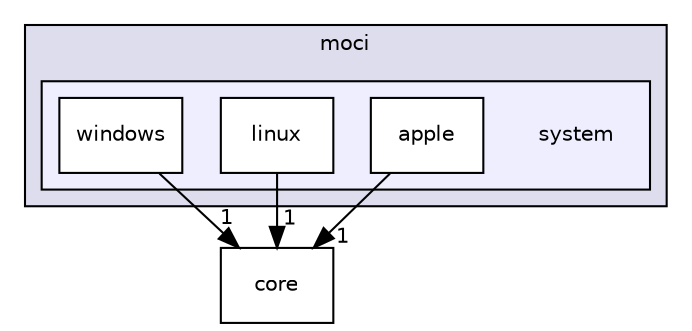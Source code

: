 digraph "/home/travis/build/tobanteAudio/moci/moci/moci/system" {
  compound=true
  node [ fontsize="10", fontname="Helvetica"];
  edge [ labelfontsize="10", labelfontname="Helvetica"];
  subgraph clusterdir_333a267e1f4f4a8648b19d505e67864a {
    graph [ bgcolor="#ddddee", pencolor="black", label="moci" fontname="Helvetica", fontsize="10", URL="dir_333a267e1f4f4a8648b19d505e67864a.html"]
  subgraph clusterdir_b4afb62d6b113f353bba0f1b3d71b3e4 {
    graph [ bgcolor="#eeeeff", pencolor="black", label="" URL="dir_b4afb62d6b113f353bba0f1b3d71b3e4.html"];
    dir_b4afb62d6b113f353bba0f1b3d71b3e4 [shape=plaintext label="system"];
    dir_d57096dae1ff1904290943eb9944dfbb [shape=box label="apple" color="black" fillcolor="white" style="filled" URL="dir_d57096dae1ff1904290943eb9944dfbb.html"];
    dir_4e79e982923038fd1882447f408e6fc3 [shape=box label="linux" color="black" fillcolor="white" style="filled" URL="dir_4e79e982923038fd1882447f408e6fc3.html"];
    dir_3e5f633651381c49a53529bc2fda6215 [shape=box label="windows" color="black" fillcolor="white" style="filled" URL="dir_3e5f633651381c49a53529bc2fda6215.html"];
  }
  }
  dir_a5d68fd60807d249c924c5f8088b8941 [shape=box label="core" URL="dir_a5d68fd60807d249c924c5f8088b8941.html"];
  dir_3e5f633651381c49a53529bc2fda6215->dir_a5d68fd60807d249c924c5f8088b8941 [headlabel="1", labeldistance=1.5 headhref="dir_000018_000005.html"];
  dir_4e79e982923038fd1882447f408e6fc3->dir_a5d68fd60807d249c924c5f8088b8941 [headlabel="1", labeldistance=1.5 headhref="dir_000017_000005.html"];
  dir_d57096dae1ff1904290943eb9944dfbb->dir_a5d68fd60807d249c924c5f8088b8941 [headlabel="1", labeldistance=1.5 headhref="dir_000016_000005.html"];
}
